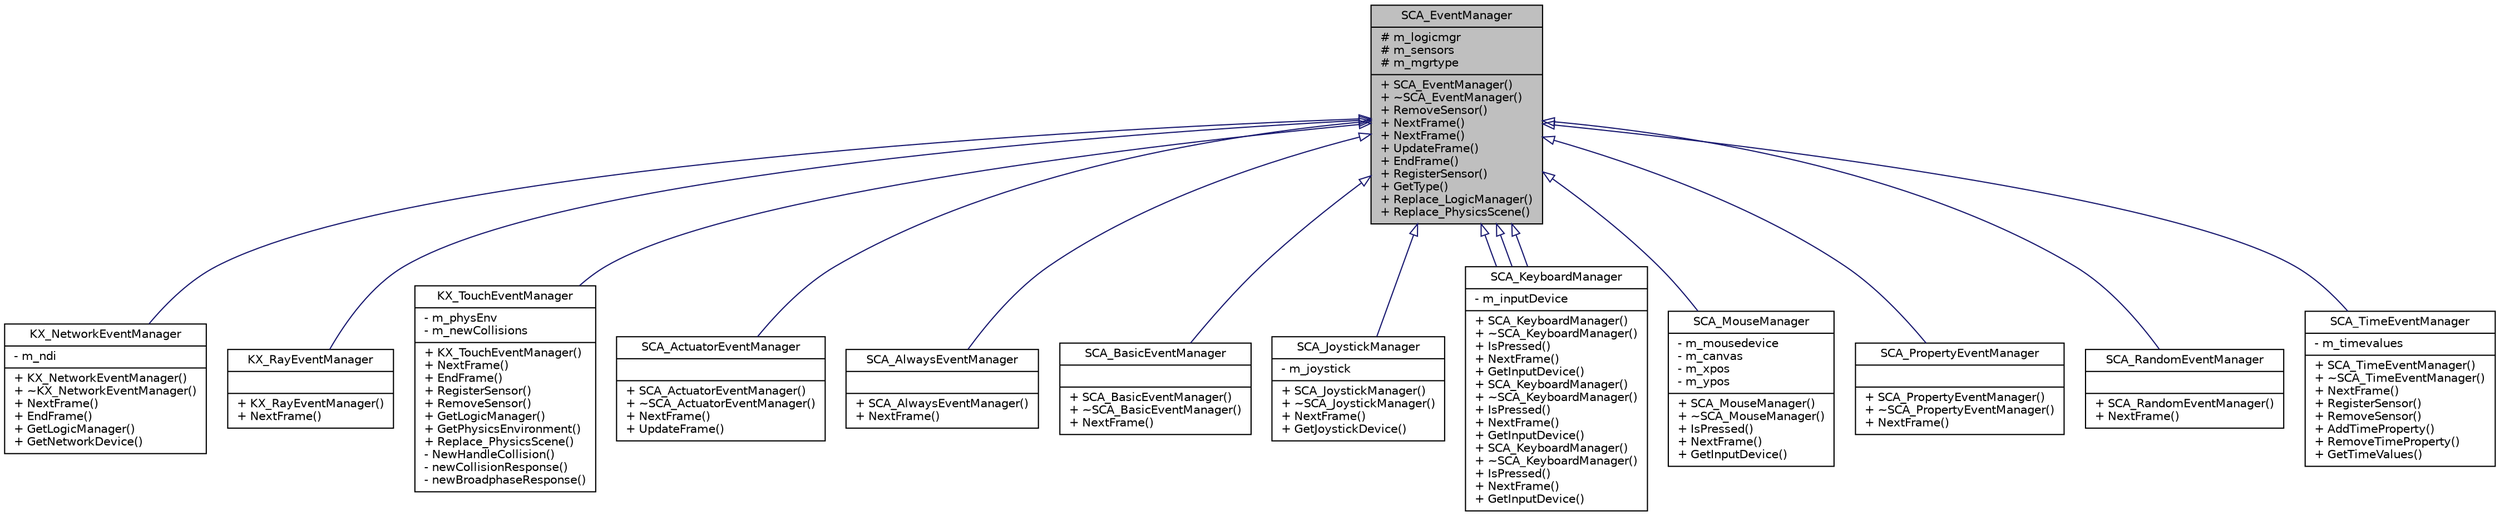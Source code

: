 digraph G
{
  edge [fontname="Helvetica",fontsize="10",labelfontname="Helvetica",labelfontsize="10"];
  node [fontname="Helvetica",fontsize="10",shape=record];
  Node1 [label="{SCA_EventManager\n|# m_logicmgr\l# m_sensors\l# m_mgrtype\l|+ SCA_EventManager()\l+ ~SCA_EventManager()\l+ RemoveSensor()\l+ NextFrame()\l+ NextFrame()\l+ UpdateFrame()\l+ EndFrame()\l+ RegisterSensor()\l+ GetType()\l+ Replace_LogicManager()\l+ Replace_PhysicsScene()\l}",height=0.2,width=0.4,color="black", fillcolor="grey75", style="filled" fontcolor="black"];
  Node1 -> Node2 [dir=back,color="midnightblue",fontsize="10",style="solid",arrowtail="empty",fontname="Helvetica"];
  Node2 [label="{KX_NetworkEventManager\n|- m_ndi\l|+ KX_NetworkEventManager()\l+ ~KX_NetworkEventManager()\l+ NextFrame()\l+ EndFrame()\l+ GetLogicManager()\l+ GetNetworkDevice()\l}",height=0.2,width=0.4,color="black", fillcolor="white", style="filled",URL="$d7/d86/classKX__NetworkEventManager.html"];
  Node1 -> Node3 [dir=back,color="midnightblue",fontsize="10",style="solid",arrowtail="empty",fontname="Helvetica"];
  Node3 [label="{KX_RayEventManager\n||+ KX_RayEventManager()\l+ NextFrame()\l}",height=0.2,width=0.4,color="black", fillcolor="white", style="filled",URL="$db/db9/classKX__RayEventManager.html"];
  Node1 -> Node4 [dir=back,color="midnightblue",fontsize="10",style="solid",arrowtail="empty",fontname="Helvetica"];
  Node4 [label="{KX_TouchEventManager\n|- m_physEnv\l- m_newCollisions\l|+ KX_TouchEventManager()\l+ NextFrame()\l+ EndFrame()\l+ RegisterSensor()\l+ RemoveSensor()\l+ GetLogicManager()\l+ GetPhysicsEnvironment()\l+ Replace_PhysicsScene()\l- NewHandleCollision()\l- newCollisionResponse()\l- newBroadphaseResponse()\l}",height=0.2,width=0.4,color="black", fillcolor="white", style="filled",URL="$d1/d3e/classKX__TouchEventManager.html"];
  Node1 -> Node5 [dir=back,color="midnightblue",fontsize="10",style="solid",arrowtail="empty",fontname="Helvetica"];
  Node5 [label="{SCA_ActuatorEventManager\n||+ SCA_ActuatorEventManager()\l+ ~SCA_ActuatorEventManager()\l+ NextFrame()\l+ UpdateFrame()\l}",height=0.2,width=0.4,color="black", fillcolor="white", style="filled",URL="$d5/d0d/classSCA__ActuatorEventManager.html"];
  Node1 -> Node6 [dir=back,color="midnightblue",fontsize="10",style="solid",arrowtail="empty",fontname="Helvetica"];
  Node6 [label="{SCA_AlwaysEventManager\n||+ SCA_AlwaysEventManager()\l+ NextFrame()\l}",height=0.2,width=0.4,color="black", fillcolor="white", style="filled",URL="$d1/d9f/classSCA__AlwaysEventManager.html"];
  Node1 -> Node7 [dir=back,color="midnightblue",fontsize="10",style="solid",arrowtail="empty",fontname="Helvetica"];
  Node7 [label="{SCA_BasicEventManager\n||+ SCA_BasicEventManager()\l+ ~SCA_BasicEventManager()\l+ NextFrame()\l}",height=0.2,width=0.4,color="black", fillcolor="white", style="filled",URL="$d4/de0/classSCA__BasicEventManager.html"];
  Node1 -> Node8 [dir=back,color="midnightblue",fontsize="10",style="solid",arrowtail="empty",fontname="Helvetica"];
  Node8 [label="{SCA_JoystickManager\n|- m_joystick\l|+ SCA_JoystickManager()\l+ ~SCA_JoystickManager()\l+ NextFrame()\l+ GetJoystickDevice()\l}",height=0.2,width=0.4,color="black", fillcolor="white", style="filled",URL="$d9/dd7/classSCA__JoystickManager.html"];
  Node1 -> Node9 [dir=back,color="midnightblue",fontsize="10",style="solid",arrowtail="empty",fontname="Helvetica"];
  Node9 [label="{SCA_KeyboardManager\n|- m_inputDevice\l|+ SCA_KeyboardManager()\l+ ~SCA_KeyboardManager()\l+ IsPressed()\l+ NextFrame()\l+ GetInputDevice()\l+ SCA_KeyboardManager()\l+ ~SCA_KeyboardManager()\l+ IsPressed()\l+ NextFrame()\l+ GetInputDevice()\l+ SCA_KeyboardManager()\l+ ~SCA_KeyboardManager()\l+ IsPressed()\l+ NextFrame()\l+ GetInputDevice()\l}",height=0.2,width=0.4,color="black", fillcolor="white", style="filled",URL="$dd/dff/classSCA__KeyboardManager.html"];
  Node1 -> Node9 [dir=back,color="midnightblue",fontsize="10",style="solid",arrowtail="empty",fontname="Helvetica"];
  Node1 -> Node9 [dir=back,color="midnightblue",fontsize="10",style="solid",arrowtail="empty",fontname="Helvetica"];
  Node1 -> Node10 [dir=back,color="midnightblue",fontsize="10",style="solid",arrowtail="empty",fontname="Helvetica"];
  Node10 [label="{SCA_MouseManager\n|- m_mousedevice\l- m_canvas\l- m_xpos\l- m_ypos\l|+ SCA_MouseManager()\l+ ~SCA_MouseManager()\l+ IsPressed()\l+ NextFrame()\l+ GetInputDevice()\l}",height=0.2,width=0.4,color="black", fillcolor="white", style="filled",URL="$d2/de0/classSCA__MouseManager.html"];
  Node1 -> Node11 [dir=back,color="midnightblue",fontsize="10",style="solid",arrowtail="empty",fontname="Helvetica"];
  Node11 [label="{SCA_PropertyEventManager\n||+ SCA_PropertyEventManager()\l+ ~SCA_PropertyEventManager()\l+ NextFrame()\l}",height=0.2,width=0.4,color="black", fillcolor="white", style="filled",URL="$d3/dcd/classSCA__PropertyEventManager.html"];
  Node1 -> Node12 [dir=back,color="midnightblue",fontsize="10",style="solid",arrowtail="empty",fontname="Helvetica"];
  Node12 [label="{SCA_RandomEventManager\n||+ SCA_RandomEventManager()\l+ NextFrame()\l}",height=0.2,width=0.4,color="black", fillcolor="white", style="filled",URL="$da/d62/classSCA__RandomEventManager.html"];
  Node1 -> Node13 [dir=back,color="midnightblue",fontsize="10",style="solid",arrowtail="empty",fontname="Helvetica"];
  Node13 [label="{SCA_TimeEventManager\n|- m_timevalues\l|+ SCA_TimeEventManager()\l+ ~SCA_TimeEventManager()\l+ NextFrame()\l+ RegisterSensor()\l+ RemoveSensor()\l+ AddTimeProperty()\l+ RemoveTimeProperty()\l+ GetTimeValues()\l}",height=0.2,width=0.4,color="black", fillcolor="white", style="filled",URL="$de/dd3/classSCA__TimeEventManager.html"];
}
